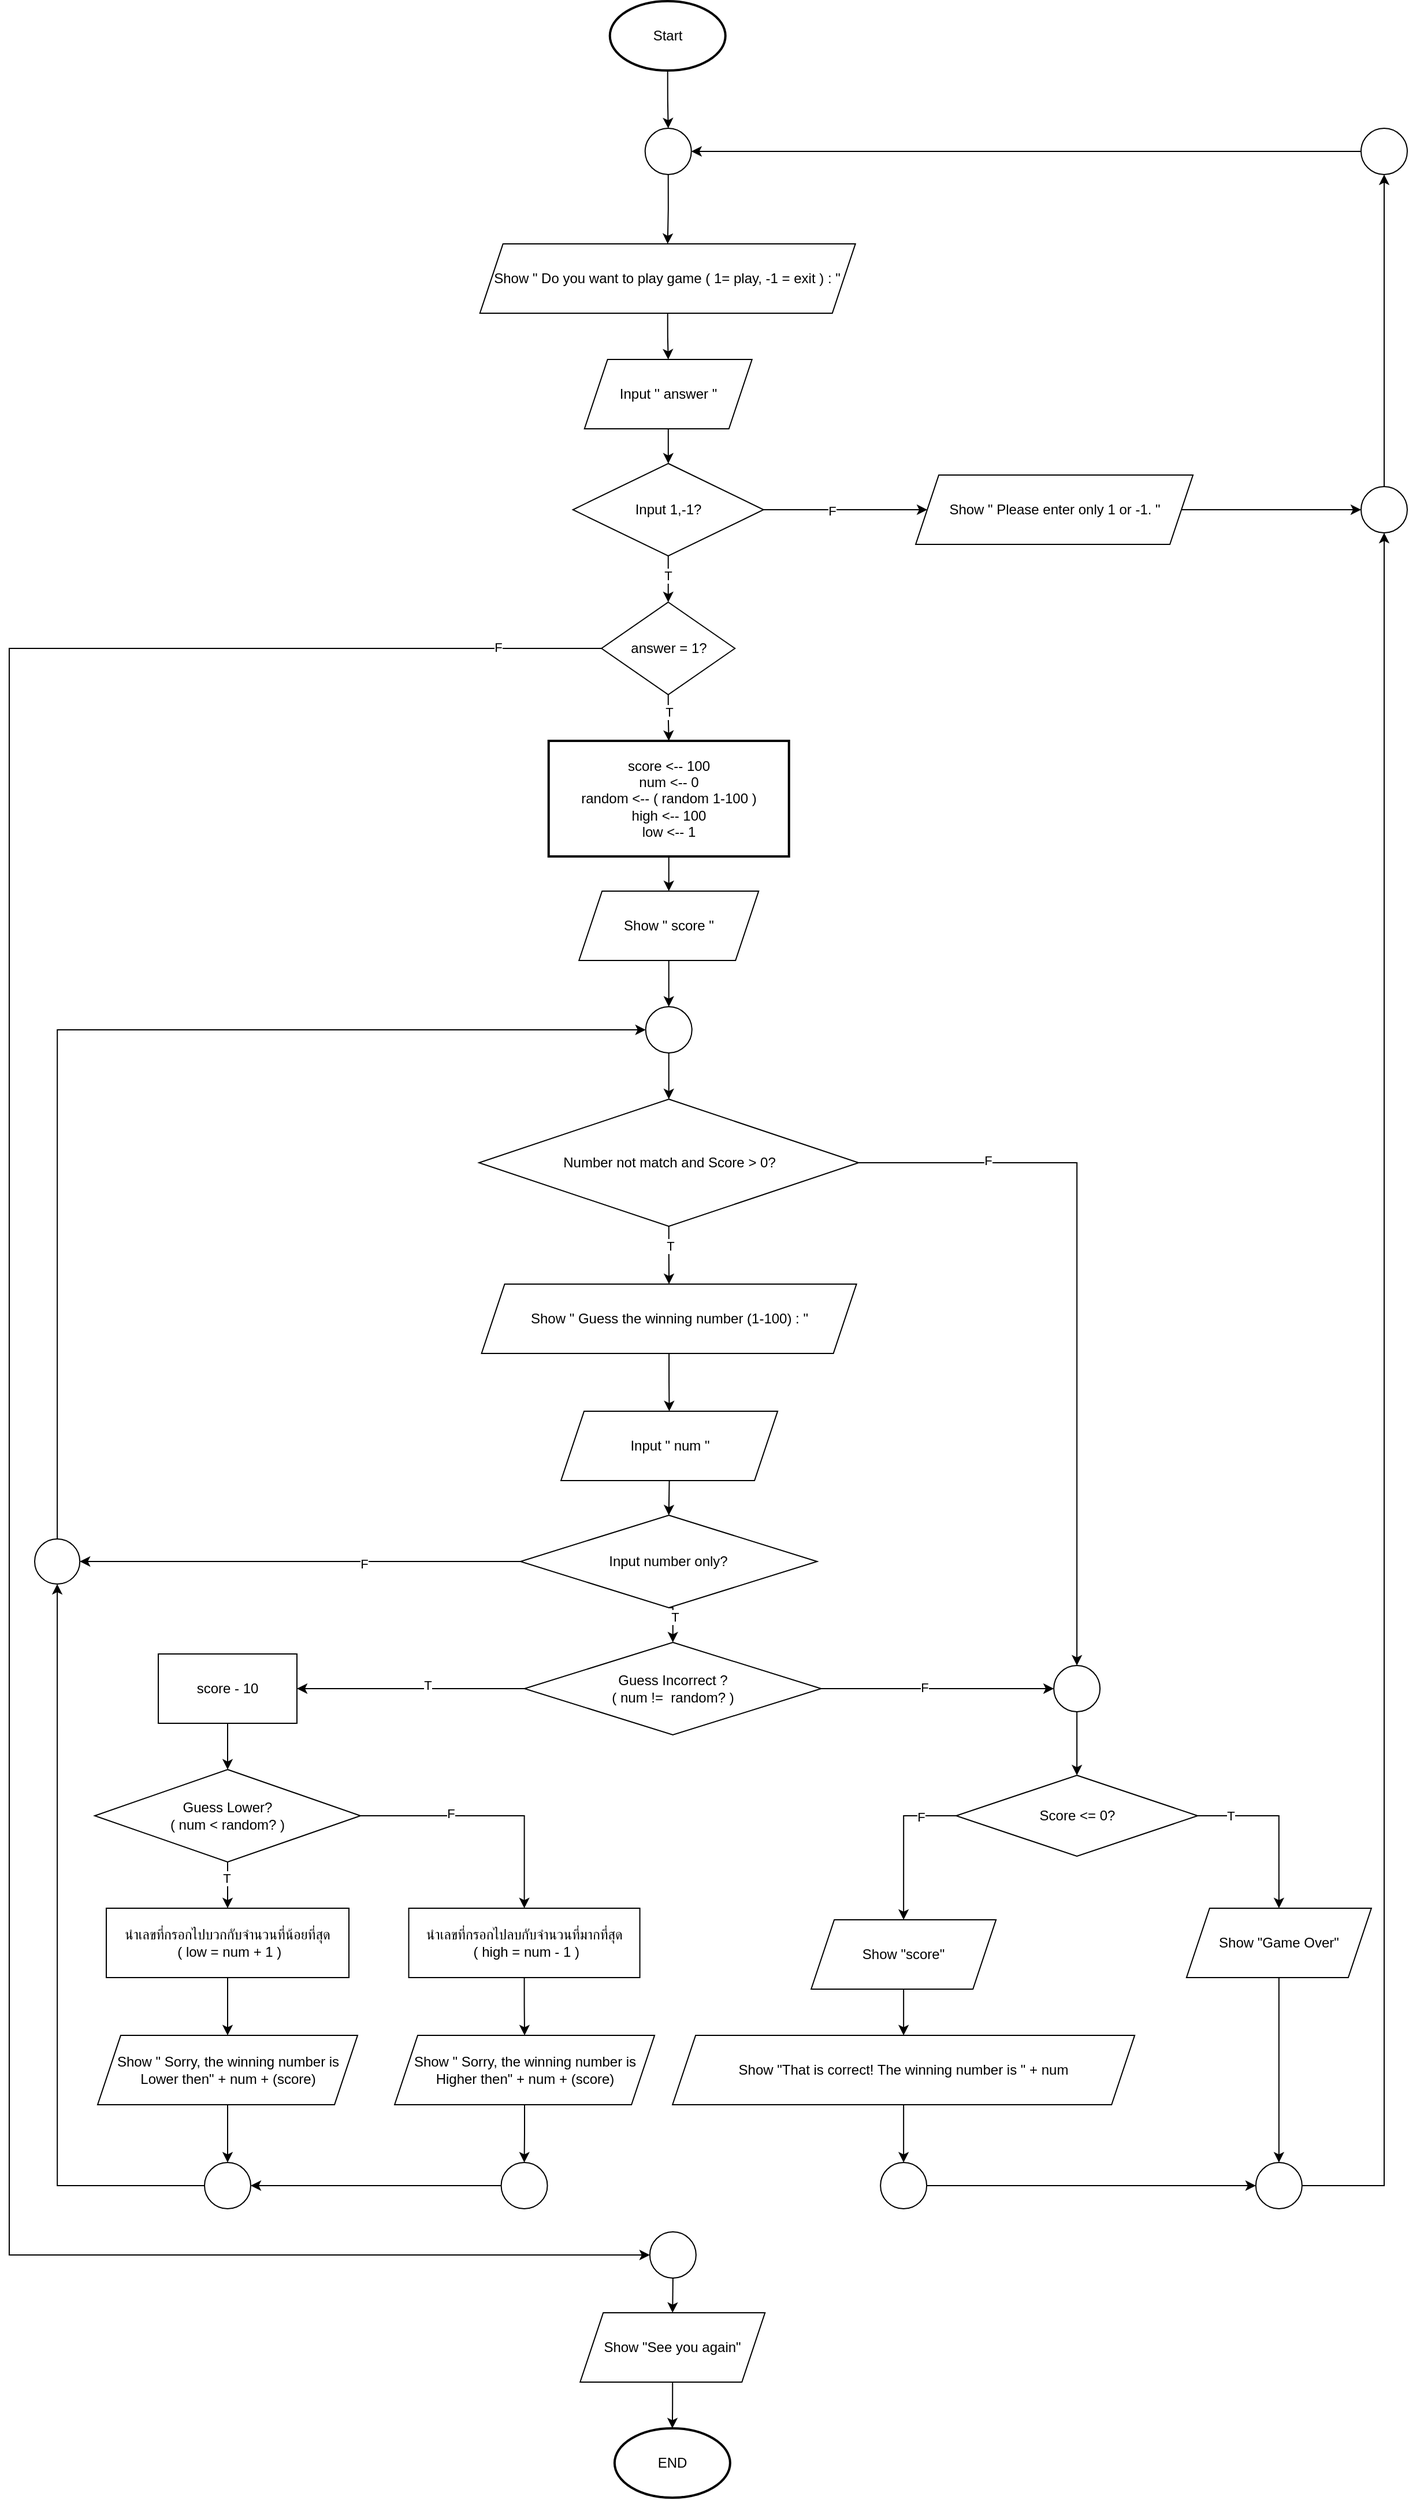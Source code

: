 <mxfile version="28.0.9">
  <diagram name="Page-1" id="gyHqfRNWhlYyquHfowcf">
    <mxGraphModel dx="5203" dy="2670" grid="1" gridSize="10" guides="1" tooltips="1" connect="1" arrows="1" fold="1" page="1" pageScale="1" pageWidth="850" pageHeight="1100" math="0" shadow="0">
      <root>
        <mxCell id="0" />
        <mxCell id="1" parent="0" />
        <mxCell id="5Q2ZlcSBfq5UgZv1uv7Q-28" style="edgeStyle=orthogonalEdgeStyle;rounded=0;orthogonalLoop=1;jettySize=auto;html=1;exitX=0.5;exitY=1;exitDx=0;exitDy=0;exitPerimeter=0;entryX=0.5;entryY=0;entryDx=0;entryDy=0;" edge="1" parent="1" source="mKWTCqy1p0THWrSncMru-3" target="5Q2ZlcSBfq5UgZv1uv7Q-35">
          <mxGeometry relative="1" as="geometry">
            <mxPoint x="-0.64" y="140.0" as="targetPoint" />
          </mxGeometry>
        </mxCell>
        <mxCell id="mKWTCqy1p0THWrSncMru-3" value="Start" style="strokeWidth=2;html=1;shape=mxgraph.flowchart.start_1;whiteSpace=wrap;" parent="1" vertex="1">
          <mxGeometry x="-50.14" y="30" width="100" height="60" as="geometry" />
        </mxCell>
        <mxCell id="5Q2ZlcSBfq5UgZv1uv7Q-3" style="edgeStyle=orthogonalEdgeStyle;rounded=0;orthogonalLoop=1;jettySize=auto;html=1;exitX=0.5;exitY=1;exitDx=0;exitDy=0;entryX=0.5;entryY=0;entryDx=0;entryDy=0;" edge="1" parent="1" source="mKWTCqy1p0THWrSncMru-4" target="mKWTCqy1p0THWrSncMru-16">
          <mxGeometry relative="1" as="geometry" />
        </mxCell>
        <mxCell id="mKWTCqy1p0THWrSncMru-4" value="score &amp;lt;-- 100&lt;div&gt;num &amp;lt;-- 0&lt;/div&gt;&lt;div&gt;random &amp;lt;-- ( random 1-100 )&lt;/div&gt;&lt;div&gt;high &amp;lt;-- 100&lt;/div&gt;&lt;div&gt;low &amp;lt;-- 1&lt;/div&gt;" style="whiteSpace=wrap;html=1;strokeWidth=2;" parent="1" vertex="1">
          <mxGeometry x="-103.14" y="670" width="208" height="100" as="geometry" />
        </mxCell>
        <mxCell id="mKWTCqy1p0THWrSncMru-76" style="edgeStyle=orthogonalEdgeStyle;rounded=0;orthogonalLoop=1;jettySize=auto;html=1;exitX=0.5;exitY=1;exitDx=0;exitDy=0;entryX=0.5;entryY=0;entryDx=0;entryDy=0;" parent="1" source="mKWTCqy1p0THWrSncMru-9" target="mKWTCqy1p0THWrSncMru-13" edge="1">
          <mxGeometry relative="1" as="geometry" />
        </mxCell>
        <mxCell id="mKWTCqy1p0THWrSncMru-9" value="Show &quot; Do you want to play game ( 1= play, -1 = exit ) : &quot;" style="shape=parallelogram;perimeter=parallelogramPerimeter;whiteSpace=wrap;html=1;fixedSize=1;" parent="1" vertex="1">
          <mxGeometry x="-162.64" y="240" width="325" height="60" as="geometry" />
        </mxCell>
        <mxCell id="mKWTCqy1p0THWrSncMru-70" value="" style="edgeStyle=orthogonalEdgeStyle;rounded=0;orthogonalLoop=1;jettySize=auto;html=1;" parent="1" source="mKWTCqy1p0THWrSncMru-13" target="mKWTCqy1p0THWrSncMru-69" edge="1">
          <mxGeometry relative="1" as="geometry" />
        </mxCell>
        <mxCell id="mKWTCqy1p0THWrSncMru-13" value="Input &#39;&#39; answer &quot;" style="shape=parallelogram;perimeter=parallelogramPerimeter;whiteSpace=wrap;html=1;fixedSize=1;" parent="1" vertex="1">
          <mxGeometry x="-72.14" y="340" width="145" height="60" as="geometry" />
        </mxCell>
        <mxCell id="5Q2ZlcSBfq5UgZv1uv7Q-2" style="edgeStyle=orthogonalEdgeStyle;rounded=0;orthogonalLoop=1;jettySize=auto;html=1;exitX=0.5;exitY=1;exitDx=0;exitDy=0;entryX=0.5;entryY=0;entryDx=0;entryDy=0;" edge="1" parent="1" source="mKWTCqy1p0THWrSncMru-14" target="mKWTCqy1p0THWrSncMru-4">
          <mxGeometry relative="1" as="geometry" />
        </mxCell>
        <mxCell id="5Q2ZlcSBfq5UgZv1uv7Q-51" value="T" style="edgeLabel;html=1;align=center;verticalAlign=middle;resizable=0;points=[];" vertex="1" connectable="0" parent="5Q2ZlcSBfq5UgZv1uv7Q-2">
          <mxGeometry x="-0.25" relative="1" as="geometry">
            <mxPoint as="offset" />
          </mxGeometry>
        </mxCell>
        <mxCell id="5Q2ZlcSBfq5UgZv1uv7Q-19" style="edgeStyle=orthogonalEdgeStyle;rounded=0;orthogonalLoop=1;jettySize=auto;html=1;exitX=0;exitY=0.5;exitDx=0;exitDy=0;entryX=0;entryY=0.5;entryDx=0;entryDy=0;" edge="1" parent="1" source="mKWTCqy1p0THWrSncMru-14" target="5Q2ZlcSBfq5UgZv1uv7Q-38">
          <mxGeometry relative="1" as="geometry">
            <mxPoint x="-510" y="1930" as="targetPoint" />
            <Array as="points">
              <mxPoint x="-570" y="590" />
              <mxPoint x="-570" y="1980" />
            </Array>
          </mxGeometry>
        </mxCell>
        <mxCell id="5Q2ZlcSBfq5UgZv1uv7Q-52" value="F" style="edgeLabel;html=1;align=center;verticalAlign=middle;resizable=0;points=[];" vertex="1" connectable="0" parent="5Q2ZlcSBfq5UgZv1uv7Q-19">
          <mxGeometry x="-0.927" y="-1" relative="1" as="geometry">
            <mxPoint as="offset" />
          </mxGeometry>
        </mxCell>
        <mxCell id="mKWTCqy1p0THWrSncMru-14" value="answer = 1?" style="rhombus;whiteSpace=wrap;html=1;" parent="1" vertex="1">
          <mxGeometry x="-57.39" y="550" width="115.5" height="80" as="geometry" />
        </mxCell>
        <mxCell id="5Q2ZlcSBfq5UgZv1uv7Q-8" value="" style="edgeStyle=orthogonalEdgeStyle;rounded=0;orthogonalLoop=1;jettySize=auto;html=1;" edge="1" parent="1" source="mKWTCqy1p0THWrSncMru-16" target="5Q2ZlcSBfq5UgZv1uv7Q-7">
          <mxGeometry relative="1" as="geometry" />
        </mxCell>
        <mxCell id="mKWTCqy1p0THWrSncMru-16" value="Show &quot; score &quot;" style="shape=parallelogram;perimeter=parallelogramPerimeter;whiteSpace=wrap;html=1;fixedSize=1;" parent="1" vertex="1">
          <mxGeometry x="-76.89" y="800" width="155.5" height="60" as="geometry" />
        </mxCell>
        <mxCell id="mKWTCqy1p0THWrSncMru-21" style="edgeStyle=orthogonalEdgeStyle;rounded=0;orthogonalLoop=1;jettySize=auto;html=1;exitX=0.5;exitY=1;exitDx=0;exitDy=0;entryX=0.5;entryY=0;entryDx=0;entryDy=0;" parent="1" source="5Q2ZlcSBfq5UgZv1uv7Q-4" target="mKWTCqy1p0THWrSncMru-20" edge="1">
          <mxGeometry relative="1" as="geometry">
            <mxPoint x="-6.21" y="1110" as="sourcePoint" />
          </mxGeometry>
        </mxCell>
        <mxCell id="5Q2ZlcSBfq5UgZv1uv7Q-50" value="T" style="edgeLabel;html=1;align=center;verticalAlign=middle;resizable=0;points=[];" vertex="1" connectable="0" parent="mKWTCqy1p0THWrSncMru-21">
          <mxGeometry x="-0.338" y="1" relative="1" as="geometry">
            <mxPoint as="offset" />
          </mxGeometry>
        </mxCell>
        <mxCell id="mKWTCqy1p0THWrSncMru-23" value="" style="edgeStyle=orthogonalEdgeStyle;rounded=0;orthogonalLoop=1;jettySize=auto;html=1;" parent="1" source="mKWTCqy1p0THWrSncMru-20" target="mKWTCqy1p0THWrSncMru-22" edge="1">
          <mxGeometry relative="1" as="geometry" />
        </mxCell>
        <mxCell id="mKWTCqy1p0THWrSncMru-20" value="Show &quot; Guess the winning number (1-100) : &quot;" style="shape=parallelogram;perimeter=parallelogramPerimeter;whiteSpace=wrap;html=1;fixedSize=1;" parent="1" vertex="1">
          <mxGeometry x="-161.21" y="1140" width="324.5" height="60" as="geometry" />
        </mxCell>
        <mxCell id="5Q2ZlcSBfq5UgZv1uv7Q-56" style="edgeStyle=orthogonalEdgeStyle;rounded=0;orthogonalLoop=1;jettySize=auto;html=1;exitX=0.5;exitY=1;exitDx=0;exitDy=0;entryX=0.5;entryY=0;entryDx=0;entryDy=0;" edge="1" parent="1" source="mKWTCqy1p0THWrSncMru-22" target="5Q2ZlcSBfq5UgZv1uv7Q-55">
          <mxGeometry relative="1" as="geometry" />
        </mxCell>
        <mxCell id="mKWTCqy1p0THWrSncMru-22" value="Input &quot; num &quot;" style="shape=parallelogram;perimeter=parallelogramPerimeter;whiteSpace=wrap;html=1;fixedSize=1;" parent="1" vertex="1">
          <mxGeometry x="-92.46" y="1250" width="187.5" height="60" as="geometry" />
        </mxCell>
        <mxCell id="mKWTCqy1p0THWrSncMru-27" value="" style="edgeStyle=orthogonalEdgeStyle;rounded=0;orthogonalLoop=1;jettySize=auto;html=1;exitX=0;exitY=0.5;exitDx=0;exitDy=0;" parent="1" source="mKWTCqy1p0THWrSncMru-24" target="mKWTCqy1p0THWrSncMru-26" edge="1">
          <mxGeometry relative="1" as="geometry">
            <mxPoint x="-189.01" y="1490" as="sourcePoint" />
          </mxGeometry>
        </mxCell>
        <mxCell id="5Q2ZlcSBfq5UgZv1uv7Q-45" value="T" style="edgeLabel;html=1;align=center;verticalAlign=middle;resizable=0;points=[];" vertex="1" connectable="0" parent="mKWTCqy1p0THWrSncMru-27">
          <mxGeometry x="-0.145" y="-3" relative="1" as="geometry">
            <mxPoint as="offset" />
          </mxGeometry>
        </mxCell>
        <mxCell id="5Q2ZlcSBfq5UgZv1uv7Q-14" value="" style="edgeStyle=orthogonalEdgeStyle;rounded=0;orthogonalLoop=1;jettySize=auto;html=1;" edge="1" parent="1" source="mKWTCqy1p0THWrSncMru-24" target="5Q2ZlcSBfq5UgZv1uv7Q-13">
          <mxGeometry relative="1" as="geometry" />
        </mxCell>
        <mxCell id="5Q2ZlcSBfq5UgZv1uv7Q-46" value="F" style="edgeLabel;html=1;align=center;verticalAlign=middle;resizable=0;points=[];" vertex="1" connectable="0" parent="5Q2ZlcSBfq5UgZv1uv7Q-14">
          <mxGeometry x="-0.109" y="1" relative="1" as="geometry">
            <mxPoint as="offset" />
          </mxGeometry>
        </mxCell>
        <mxCell id="mKWTCqy1p0THWrSncMru-24" value="Guess Incorrect ?&lt;div&gt;( num !=&amp;nbsp; random? )&lt;/div&gt;" style="rhombus;whiteSpace=wrap;html=1;" parent="1" vertex="1">
          <mxGeometry x="-124.02" y="1450" width="256.75" height="80" as="geometry" />
        </mxCell>
        <mxCell id="mKWTCqy1p0THWrSncMru-29" value="" style="edgeStyle=orthogonalEdgeStyle;rounded=0;orthogonalLoop=1;jettySize=auto;html=1;" parent="1" source="mKWTCqy1p0THWrSncMru-26" target="mKWTCqy1p0THWrSncMru-28" edge="1">
          <mxGeometry relative="1" as="geometry" />
        </mxCell>
        <mxCell id="mKWTCqy1p0THWrSncMru-26" value="&lt;div&gt;&lt;span style=&quot;background-color: transparent; color: light-dark(rgb(0, 0, 0), rgb(255, 255, 255));&quot;&gt;score - 10&lt;/span&gt;&lt;/div&gt;" style="whiteSpace=wrap;html=1;" parent="1" vertex="1">
          <mxGeometry x="-440.995" y="1460" width="120" height="60" as="geometry" />
        </mxCell>
        <mxCell id="mKWTCqy1p0THWrSncMru-40" value="" style="edgeStyle=orthogonalEdgeStyle;rounded=0;orthogonalLoop=1;jettySize=auto;html=1;" parent="1" source="mKWTCqy1p0THWrSncMru-28" target="mKWTCqy1p0THWrSncMru-39" edge="1">
          <mxGeometry relative="1" as="geometry" />
        </mxCell>
        <mxCell id="mKWTCqy1p0THWrSncMru-43" value="F" style="edgeLabel;html=1;align=center;verticalAlign=middle;resizable=0;points=[];" parent="mKWTCqy1p0THWrSncMru-40" vertex="1" connectable="0">
          <mxGeometry x="-0.297" y="2" relative="1" as="geometry">
            <mxPoint as="offset" />
          </mxGeometry>
        </mxCell>
        <mxCell id="mKWTCqy1p0THWrSncMru-49" style="edgeStyle=orthogonalEdgeStyle;rounded=0;orthogonalLoop=1;jettySize=auto;html=1;exitX=0.5;exitY=1;exitDx=0;exitDy=0;entryX=0.5;entryY=0;entryDx=0;entryDy=0;" parent="1" source="mKWTCqy1p0THWrSncMru-28" target="mKWTCqy1p0THWrSncMru-41" edge="1">
          <mxGeometry relative="1" as="geometry" />
        </mxCell>
        <mxCell id="mKWTCqy1p0THWrSncMru-50" value="T" style="edgeLabel;html=1;align=center;verticalAlign=middle;resizable=0;points=[];" parent="mKWTCqy1p0THWrSncMru-49" vertex="1" connectable="0">
          <mxGeometry x="-0.333" y="-1" relative="1" as="geometry">
            <mxPoint as="offset" />
          </mxGeometry>
        </mxCell>
        <mxCell id="mKWTCqy1p0THWrSncMru-28" value="Guess Lower?&lt;div&gt;( num &amp;lt; random? )&lt;/div&gt;" style="rhombus;whiteSpace=wrap;html=1;" parent="1" vertex="1">
          <mxGeometry x="-496.0" y="1560" width="230" height="80" as="geometry" />
        </mxCell>
        <mxCell id="mKWTCqy1p0THWrSncMru-34" value="" style="edgeStyle=orthogonalEdgeStyle;rounded=0;orthogonalLoop=1;jettySize=auto;html=1;" parent="1" source="mKWTCqy1p0THWrSncMru-30" target="mKWTCqy1p0THWrSncMru-33" edge="1">
          <mxGeometry relative="1" as="geometry" />
        </mxCell>
        <mxCell id="mKWTCqy1p0THWrSncMru-30" value="Show &quot;score&quot;" style="shape=parallelogram;perimeter=parallelogramPerimeter;whiteSpace=wrap;html=1;fixedSize=1;" parent="1" vertex="1">
          <mxGeometry x="124.07" y="1690" width="160" height="60" as="geometry" />
        </mxCell>
        <mxCell id="5Q2ZlcSBfq5UgZv1uv7Q-23" style="edgeStyle=orthogonalEdgeStyle;rounded=0;orthogonalLoop=1;jettySize=auto;html=1;exitX=0.5;exitY=1;exitDx=0;exitDy=0;entryX=0.5;entryY=0;entryDx=0;entryDy=0;" edge="1" parent="1" source="mKWTCqy1p0THWrSncMru-33" target="5Q2ZlcSBfq5UgZv1uv7Q-22">
          <mxGeometry relative="1" as="geometry" />
        </mxCell>
        <mxCell id="mKWTCqy1p0THWrSncMru-33" value="Show &quot;That is correct! The winning number is &quot; + num" style="shape=parallelogram;perimeter=parallelogramPerimeter;whiteSpace=wrap;html=1;fixedSize=1;" parent="1" vertex="1">
          <mxGeometry x="4.07" y="1790" width="400" height="60" as="geometry" />
        </mxCell>
        <mxCell id="mKWTCqy1p0THWrSncMru-48" style="edgeStyle=orthogonalEdgeStyle;rounded=0;orthogonalLoop=1;jettySize=auto;html=1;exitX=0.5;exitY=1;exitDx=0;exitDy=0;entryX=0.5;entryY=0;entryDx=0;entryDy=0;" parent="1" source="mKWTCqy1p0THWrSncMru-39" target="mKWTCqy1p0THWrSncMru-47" edge="1">
          <mxGeometry relative="1" as="geometry" />
        </mxCell>
        <mxCell id="mKWTCqy1p0THWrSncMru-39" value="&lt;div&gt;นำเลขที่กรอกไปลบกับจำนวนที่มากที่สุด&lt;/div&gt;&amp;nbsp;( high = num - 1 )" style="whiteSpace=wrap;html=1;" parent="1" vertex="1">
          <mxGeometry x="-224.22" y="1680" width="200" height="60" as="geometry" />
        </mxCell>
        <mxCell id="mKWTCqy1p0THWrSncMru-46" style="edgeStyle=orthogonalEdgeStyle;rounded=0;orthogonalLoop=1;jettySize=auto;html=1;exitX=0.5;exitY=1;exitDx=0;exitDy=0;entryX=0.5;entryY=0;entryDx=0;entryDy=0;" parent="1" source="mKWTCqy1p0THWrSncMru-41" target="mKWTCqy1p0THWrSncMru-45" edge="1">
          <mxGeometry relative="1" as="geometry" />
        </mxCell>
        <mxCell id="mKWTCqy1p0THWrSncMru-41" value="&lt;div&gt;นำเลขที่กรอกไปบวกกับจำนวนที่น้อยที่สุด&lt;/div&gt;&amp;nbsp;( low = num + 1 )" style="whiteSpace=wrap;html=1;" parent="1" vertex="1">
          <mxGeometry x="-486.0" y="1680" width="210" height="60" as="geometry" />
        </mxCell>
        <mxCell id="mKWTCqy1p0THWrSncMru-54" style="edgeStyle=orthogonalEdgeStyle;rounded=0;orthogonalLoop=1;jettySize=auto;html=1;exitX=0.5;exitY=1;exitDx=0;exitDy=0;entryX=0.5;entryY=0;entryDx=0;entryDy=0;" parent="1" source="mKWTCqy1p0THWrSncMru-45" target="mKWTCqy1p0THWrSncMru-53" edge="1">
          <mxGeometry relative="1" as="geometry" />
        </mxCell>
        <mxCell id="mKWTCqy1p0THWrSncMru-45" value="Show &quot; Sorry, the winning number is Lower then&quot; + num + (score)" style="shape=parallelogram;perimeter=parallelogramPerimeter;whiteSpace=wrap;html=1;fixedSize=1;" parent="1" vertex="1">
          <mxGeometry x="-493.5" y="1790" width="225" height="60" as="geometry" />
        </mxCell>
        <mxCell id="mKWTCqy1p0THWrSncMru-52" value="" style="edgeStyle=orthogonalEdgeStyle;rounded=0;orthogonalLoop=1;jettySize=auto;html=1;" parent="1" source="mKWTCqy1p0THWrSncMru-47" target="mKWTCqy1p0THWrSncMru-51" edge="1">
          <mxGeometry relative="1" as="geometry" />
        </mxCell>
        <mxCell id="mKWTCqy1p0THWrSncMru-47" value="Show &quot; Sorry, the winning number is Higher then&quot; + num + (score)" style="shape=parallelogram;perimeter=parallelogramPerimeter;whiteSpace=wrap;html=1;fixedSize=1;" parent="1" vertex="1">
          <mxGeometry x="-236.47" y="1790" width="225" height="60" as="geometry" />
        </mxCell>
        <mxCell id="mKWTCqy1p0THWrSncMru-55" style="edgeStyle=orthogonalEdgeStyle;rounded=0;orthogonalLoop=1;jettySize=auto;html=1;exitX=0;exitY=0.5;exitDx=0;exitDy=0;entryX=1;entryY=0.5;entryDx=0;entryDy=0;" parent="1" source="mKWTCqy1p0THWrSncMru-51" target="mKWTCqy1p0THWrSncMru-53" edge="1">
          <mxGeometry relative="1" as="geometry" />
        </mxCell>
        <mxCell id="mKWTCqy1p0THWrSncMru-51" value="" style="ellipse;whiteSpace=wrap;html=1;" parent="1" vertex="1">
          <mxGeometry x="-144.22" y="1900" width="40" height="40" as="geometry" />
        </mxCell>
        <mxCell id="5Q2ZlcSBfq5UgZv1uv7Q-60" style="edgeStyle=orthogonalEdgeStyle;rounded=0;orthogonalLoop=1;jettySize=auto;html=1;exitX=0;exitY=0.5;exitDx=0;exitDy=0;entryX=0.5;entryY=1;entryDx=0;entryDy=0;" edge="1" parent="1" source="mKWTCqy1p0THWrSncMru-53" target="5Q2ZlcSBfq5UgZv1uv7Q-58">
          <mxGeometry relative="1" as="geometry" />
        </mxCell>
        <mxCell id="mKWTCqy1p0THWrSncMru-53" value="" style="ellipse;whiteSpace=wrap;html=1;" parent="1" vertex="1">
          <mxGeometry x="-401.0" y="1900" width="40" height="40" as="geometry" />
        </mxCell>
        <mxCell id="5Q2ZlcSBfq5UgZv1uv7Q-1" style="edgeStyle=orthogonalEdgeStyle;rounded=0;orthogonalLoop=1;jettySize=auto;html=1;exitX=0.5;exitY=1;exitDx=0;exitDy=0;entryX=0.5;entryY=0;entryDx=0;entryDy=0;" edge="1" parent="1" source="mKWTCqy1p0THWrSncMru-69" target="mKWTCqy1p0THWrSncMru-14">
          <mxGeometry relative="1" as="geometry" />
        </mxCell>
        <mxCell id="5Q2ZlcSBfq5UgZv1uv7Q-53" value="T" style="edgeLabel;html=1;align=center;verticalAlign=middle;resizable=0;points=[];" vertex="1" connectable="0" parent="5Q2ZlcSBfq5UgZv1uv7Q-1">
          <mxGeometry x="-0.164" y="-1" relative="1" as="geometry">
            <mxPoint as="offset" />
          </mxGeometry>
        </mxCell>
        <mxCell id="5Q2ZlcSBfq5UgZv1uv7Q-29" style="edgeStyle=orthogonalEdgeStyle;rounded=0;orthogonalLoop=1;jettySize=auto;html=1;exitX=1;exitY=0.5;exitDx=0;exitDy=0;entryX=0;entryY=0.5;entryDx=0;entryDy=0;" edge="1" parent="1" source="mKWTCqy1p0THWrSncMru-69" target="mKWTCqy1p0THWrSncMru-72">
          <mxGeometry relative="1" as="geometry" />
        </mxCell>
        <mxCell id="5Q2ZlcSBfq5UgZv1uv7Q-54" value="F" style="edgeLabel;html=1;align=center;verticalAlign=middle;resizable=0;points=[];" vertex="1" connectable="0" parent="5Q2ZlcSBfq5UgZv1uv7Q-29">
          <mxGeometry x="-0.168" y="-1" relative="1" as="geometry">
            <mxPoint as="offset" />
          </mxGeometry>
        </mxCell>
        <mxCell id="mKWTCqy1p0THWrSncMru-69" value="Input 1,-1?" style="rhombus;whiteSpace=wrap;html=1;" parent="1" vertex="1">
          <mxGeometry x="-82.14" y="430" width="165" height="80" as="geometry" />
        </mxCell>
        <mxCell id="5Q2ZlcSBfq5UgZv1uv7Q-31" style="edgeStyle=orthogonalEdgeStyle;rounded=0;orthogonalLoop=1;jettySize=auto;html=1;exitX=1;exitY=0.5;exitDx=0;exitDy=0;entryX=0;entryY=0.5;entryDx=0;entryDy=0;" edge="1" parent="1" source="mKWTCqy1p0THWrSncMru-72" target="5Q2ZlcSBfq5UgZv1uv7Q-30">
          <mxGeometry relative="1" as="geometry" />
        </mxCell>
        <mxCell id="mKWTCqy1p0THWrSncMru-72" value="Show &quot; Please enter only 1 or -1. &quot;" style="shape=parallelogram;perimeter=parallelogramPerimeter;whiteSpace=wrap;html=1;fixedSize=1;" parent="1" vertex="1">
          <mxGeometry x="214.53" y="440" width="240" height="60" as="geometry" />
        </mxCell>
        <mxCell id="5Q2ZlcSBfq5UgZv1uv7Q-15" style="edgeStyle=orthogonalEdgeStyle;rounded=0;orthogonalLoop=1;jettySize=auto;html=1;exitX=1;exitY=0.5;exitDx=0;exitDy=0;entryX=0.5;entryY=0;entryDx=0;entryDy=0;" edge="1" parent="1" source="5Q2ZlcSBfq5UgZv1uv7Q-4" target="5Q2ZlcSBfq5UgZv1uv7Q-13">
          <mxGeometry relative="1" as="geometry" />
        </mxCell>
        <mxCell id="5Q2ZlcSBfq5UgZv1uv7Q-49" value="F" style="edgeLabel;html=1;align=center;verticalAlign=middle;resizable=0;points=[];" vertex="1" connectable="0" parent="5Q2ZlcSBfq5UgZv1uv7Q-15">
          <mxGeometry x="-0.641" y="2" relative="1" as="geometry">
            <mxPoint as="offset" />
          </mxGeometry>
        </mxCell>
        <mxCell id="5Q2ZlcSBfq5UgZv1uv7Q-4" value="Number not match and Score &amp;gt; 0?" style="rhombus;whiteSpace=wrap;html=1;" vertex="1" parent="1">
          <mxGeometry x="-163.4" y="980" width="328.52" height="110" as="geometry" />
        </mxCell>
        <mxCell id="5Q2ZlcSBfq5UgZv1uv7Q-9" style="edgeStyle=orthogonalEdgeStyle;rounded=0;orthogonalLoop=1;jettySize=auto;html=1;exitX=0.5;exitY=1;exitDx=0;exitDy=0;entryX=0.5;entryY=0;entryDx=0;entryDy=0;" edge="1" parent="1" source="5Q2ZlcSBfq5UgZv1uv7Q-7" target="5Q2ZlcSBfq5UgZv1uv7Q-4">
          <mxGeometry relative="1" as="geometry" />
        </mxCell>
        <mxCell id="5Q2ZlcSBfq5UgZv1uv7Q-7" value="" style="ellipse;whiteSpace=wrap;html=1;" vertex="1" parent="1">
          <mxGeometry x="-19.14" y="900" width="40" height="40" as="geometry" />
        </mxCell>
        <mxCell id="5Q2ZlcSBfq5UgZv1uv7Q-17" style="edgeStyle=orthogonalEdgeStyle;rounded=0;orthogonalLoop=1;jettySize=auto;html=1;exitX=0;exitY=0.5;exitDx=0;exitDy=0;entryX=0.5;entryY=0;entryDx=0;entryDy=0;" edge="1" parent="1" source="5Q2ZlcSBfq5UgZv1uv7Q-11" target="mKWTCqy1p0THWrSncMru-30">
          <mxGeometry relative="1" as="geometry" />
        </mxCell>
        <mxCell id="5Q2ZlcSBfq5UgZv1uv7Q-47" value="F" style="edgeLabel;html=1;align=center;verticalAlign=middle;resizable=0;points=[];" vertex="1" connectable="0" parent="5Q2ZlcSBfq5UgZv1uv7Q-17">
          <mxGeometry x="-0.543" y="1" relative="1" as="geometry">
            <mxPoint as="offset" />
          </mxGeometry>
        </mxCell>
        <mxCell id="5Q2ZlcSBfq5UgZv1uv7Q-21" style="edgeStyle=orthogonalEdgeStyle;rounded=0;orthogonalLoop=1;jettySize=auto;html=1;exitX=1;exitY=0.5;exitDx=0;exitDy=0;entryX=0.5;entryY=0;entryDx=0;entryDy=0;" edge="1" parent="1" source="5Q2ZlcSBfq5UgZv1uv7Q-11" target="5Q2ZlcSBfq5UgZv1uv7Q-20">
          <mxGeometry relative="1" as="geometry" />
        </mxCell>
        <mxCell id="5Q2ZlcSBfq5UgZv1uv7Q-48" value="T" style="edgeLabel;html=1;align=center;verticalAlign=middle;resizable=0;points=[];" vertex="1" connectable="0" parent="5Q2ZlcSBfq5UgZv1uv7Q-21">
          <mxGeometry x="-0.628" relative="1" as="geometry">
            <mxPoint as="offset" />
          </mxGeometry>
        </mxCell>
        <mxCell id="5Q2ZlcSBfq5UgZv1uv7Q-11" value="Score &amp;lt;= 0?" style="rhombus;whiteSpace=wrap;html=1;" vertex="1" parent="1">
          <mxGeometry x="249.54" y="1565" width="209.06" height="70" as="geometry" />
        </mxCell>
        <mxCell id="5Q2ZlcSBfq5UgZv1uv7Q-16" style="edgeStyle=orthogonalEdgeStyle;rounded=0;orthogonalLoop=1;jettySize=auto;html=1;exitX=0.5;exitY=1;exitDx=0;exitDy=0;entryX=0.5;entryY=0;entryDx=0;entryDy=0;" edge="1" parent="1" source="5Q2ZlcSBfq5UgZv1uv7Q-13" target="5Q2ZlcSBfq5UgZv1uv7Q-11">
          <mxGeometry relative="1" as="geometry" />
        </mxCell>
        <mxCell id="5Q2ZlcSBfq5UgZv1uv7Q-13" value="" style="ellipse;whiteSpace=wrap;html=1;" vertex="1" parent="1">
          <mxGeometry x="334.07" y="1470" width="40" height="40" as="geometry" />
        </mxCell>
        <mxCell id="5Q2ZlcSBfq5UgZv1uv7Q-25" style="edgeStyle=orthogonalEdgeStyle;rounded=0;orthogonalLoop=1;jettySize=auto;html=1;exitX=0.5;exitY=1;exitDx=0;exitDy=0;entryX=0.5;entryY=0;entryDx=0;entryDy=0;" edge="1" parent="1" source="5Q2ZlcSBfq5UgZv1uv7Q-20" target="5Q2ZlcSBfq5UgZv1uv7Q-24">
          <mxGeometry relative="1" as="geometry" />
        </mxCell>
        <mxCell id="5Q2ZlcSBfq5UgZv1uv7Q-20" value="Show &quot;Game Over&quot;" style="shape=parallelogram;perimeter=parallelogramPerimeter;whiteSpace=wrap;html=1;fixedSize=1;" vertex="1" parent="1">
          <mxGeometry x="448.93" y="1680" width="160" height="60" as="geometry" />
        </mxCell>
        <mxCell id="5Q2ZlcSBfq5UgZv1uv7Q-26" style="edgeStyle=orthogonalEdgeStyle;rounded=0;orthogonalLoop=1;jettySize=auto;html=1;exitX=1;exitY=0.5;exitDx=0;exitDy=0;entryX=0;entryY=0.5;entryDx=0;entryDy=0;" edge="1" parent="1" source="5Q2ZlcSBfq5UgZv1uv7Q-22" target="5Q2ZlcSBfq5UgZv1uv7Q-24">
          <mxGeometry relative="1" as="geometry" />
        </mxCell>
        <mxCell id="5Q2ZlcSBfq5UgZv1uv7Q-22" value="" style="ellipse;whiteSpace=wrap;html=1;" vertex="1" parent="1">
          <mxGeometry x="184.07" y="1900" width="40" height="40" as="geometry" />
        </mxCell>
        <mxCell id="5Q2ZlcSBfq5UgZv1uv7Q-27" style="edgeStyle=orthogonalEdgeStyle;rounded=0;orthogonalLoop=1;jettySize=auto;html=1;exitX=1;exitY=0.5;exitDx=0;exitDy=0;entryX=0.5;entryY=1;entryDx=0;entryDy=0;" edge="1" parent="1" source="5Q2ZlcSBfq5UgZv1uv7Q-24" target="5Q2ZlcSBfq5UgZv1uv7Q-30">
          <mxGeometry relative="1" as="geometry">
            <mxPoint x="380" y="390" as="targetPoint" />
            <Array as="points">
              <mxPoint x="620" y="1920" />
            </Array>
          </mxGeometry>
        </mxCell>
        <mxCell id="5Q2ZlcSBfq5UgZv1uv7Q-24" value="" style="ellipse;whiteSpace=wrap;html=1;" vertex="1" parent="1">
          <mxGeometry x="508.93" y="1900" width="40" height="40" as="geometry" />
        </mxCell>
        <mxCell id="5Q2ZlcSBfq5UgZv1uv7Q-34" style="edgeStyle=orthogonalEdgeStyle;rounded=0;orthogonalLoop=1;jettySize=auto;html=1;exitX=0.5;exitY=0;exitDx=0;exitDy=0;entryX=0.5;entryY=1;entryDx=0;entryDy=0;" edge="1" parent="1" source="5Q2ZlcSBfq5UgZv1uv7Q-30" target="5Q2ZlcSBfq5UgZv1uv7Q-33">
          <mxGeometry relative="1" as="geometry" />
        </mxCell>
        <mxCell id="5Q2ZlcSBfq5UgZv1uv7Q-30" value="" style="ellipse;whiteSpace=wrap;html=1;" vertex="1" parent="1">
          <mxGeometry x="600" y="450" width="40" height="40" as="geometry" />
        </mxCell>
        <mxCell id="5Q2ZlcSBfq5UgZv1uv7Q-37" style="edgeStyle=orthogonalEdgeStyle;rounded=0;orthogonalLoop=1;jettySize=auto;html=1;exitX=0;exitY=0.5;exitDx=0;exitDy=0;entryX=1;entryY=0.5;entryDx=0;entryDy=0;" edge="1" parent="1" source="5Q2ZlcSBfq5UgZv1uv7Q-33" target="5Q2ZlcSBfq5UgZv1uv7Q-35">
          <mxGeometry relative="1" as="geometry" />
        </mxCell>
        <mxCell id="5Q2ZlcSBfq5UgZv1uv7Q-33" value="" style="ellipse;whiteSpace=wrap;html=1;" vertex="1" parent="1">
          <mxGeometry x="600" y="140" width="40" height="40" as="geometry" />
        </mxCell>
        <mxCell id="5Q2ZlcSBfq5UgZv1uv7Q-36" style="edgeStyle=orthogonalEdgeStyle;rounded=0;orthogonalLoop=1;jettySize=auto;html=1;exitX=0.5;exitY=1;exitDx=0;exitDy=0;entryX=0.5;entryY=0;entryDx=0;entryDy=0;" edge="1" parent="1" source="5Q2ZlcSBfq5UgZv1uv7Q-35" target="mKWTCqy1p0THWrSncMru-9">
          <mxGeometry relative="1" as="geometry" />
        </mxCell>
        <mxCell id="5Q2ZlcSBfq5UgZv1uv7Q-35" value="" style="ellipse;whiteSpace=wrap;html=1;" vertex="1" parent="1">
          <mxGeometry x="-19.64" y="140" width="40" height="40" as="geometry" />
        </mxCell>
        <mxCell id="5Q2ZlcSBfq5UgZv1uv7Q-40" style="edgeStyle=orthogonalEdgeStyle;rounded=0;orthogonalLoop=1;jettySize=auto;html=1;exitX=0.5;exitY=1;exitDx=0;exitDy=0;entryX=0.5;entryY=0;entryDx=0;entryDy=0;" edge="1" parent="1" source="5Q2ZlcSBfq5UgZv1uv7Q-38" target="5Q2ZlcSBfq5UgZv1uv7Q-39">
          <mxGeometry relative="1" as="geometry" />
        </mxCell>
        <mxCell id="5Q2ZlcSBfq5UgZv1uv7Q-38" value="" style="ellipse;whiteSpace=wrap;html=1;" vertex="1" parent="1">
          <mxGeometry x="-15.57" y="1960" width="40" height="40" as="geometry" />
        </mxCell>
        <mxCell id="5Q2ZlcSBfq5UgZv1uv7Q-39" value="Show &quot;See you again&quot;" style="shape=parallelogram;perimeter=parallelogramPerimeter;whiteSpace=wrap;html=1;fixedSize=1;" vertex="1" parent="1">
          <mxGeometry x="-75.89" y="2030" width="160" height="60" as="geometry" />
        </mxCell>
        <mxCell id="5Q2ZlcSBfq5UgZv1uv7Q-43" value="END" style="strokeWidth=2;html=1;shape=mxgraph.flowchart.start_1;whiteSpace=wrap;" vertex="1" parent="1">
          <mxGeometry x="-46.07" y="2130" width="100" height="60" as="geometry" />
        </mxCell>
        <mxCell id="5Q2ZlcSBfq5UgZv1uv7Q-44" style="edgeStyle=orthogonalEdgeStyle;rounded=0;orthogonalLoop=1;jettySize=auto;html=1;exitX=0.5;exitY=1;exitDx=0;exitDy=0;entryX=0.5;entryY=0;entryDx=0;entryDy=0;entryPerimeter=0;" edge="1" parent="1" source="5Q2ZlcSBfq5UgZv1uv7Q-39" target="5Q2ZlcSBfq5UgZv1uv7Q-43">
          <mxGeometry relative="1" as="geometry" />
        </mxCell>
        <mxCell id="5Q2ZlcSBfq5UgZv1uv7Q-57" style="edgeStyle=orthogonalEdgeStyle;rounded=0;orthogonalLoop=1;jettySize=auto;html=1;exitX=0.5;exitY=1;exitDx=0;exitDy=0;entryX=0.5;entryY=0;entryDx=0;entryDy=0;" edge="1" parent="1" source="5Q2ZlcSBfq5UgZv1uv7Q-55" target="mKWTCqy1p0THWrSncMru-24">
          <mxGeometry relative="1" as="geometry" />
        </mxCell>
        <mxCell id="5Q2ZlcSBfq5UgZv1uv7Q-63" value="T" style="edgeLabel;html=1;align=center;verticalAlign=middle;resizable=0;points=[];" vertex="1" connectable="0" parent="5Q2ZlcSBfq5UgZv1uv7Q-57">
          <mxGeometry x="-0.328" y="1" relative="1" as="geometry">
            <mxPoint as="offset" />
          </mxGeometry>
        </mxCell>
        <mxCell id="5Q2ZlcSBfq5UgZv1uv7Q-59" value="" style="edgeStyle=orthogonalEdgeStyle;rounded=0;orthogonalLoop=1;jettySize=auto;html=1;" edge="1" parent="1" source="5Q2ZlcSBfq5UgZv1uv7Q-55" target="5Q2ZlcSBfq5UgZv1uv7Q-58">
          <mxGeometry relative="1" as="geometry" />
        </mxCell>
        <mxCell id="5Q2ZlcSBfq5UgZv1uv7Q-62" value="F" style="edgeLabel;html=1;align=center;verticalAlign=middle;resizable=0;points=[];" vertex="1" connectable="0" parent="5Q2ZlcSBfq5UgZv1uv7Q-59">
          <mxGeometry x="-0.286" y="2" relative="1" as="geometry">
            <mxPoint as="offset" />
          </mxGeometry>
        </mxCell>
        <mxCell id="5Q2ZlcSBfq5UgZv1uv7Q-55" value="Input number only?" style="rhombus;whiteSpace=wrap;html=1;" vertex="1" parent="1">
          <mxGeometry x="-127.52" y="1340" width="256.75" height="80" as="geometry" />
        </mxCell>
        <mxCell id="5Q2ZlcSBfq5UgZv1uv7Q-61" style="edgeStyle=orthogonalEdgeStyle;rounded=0;orthogonalLoop=1;jettySize=auto;html=1;exitX=0.5;exitY=0;exitDx=0;exitDy=0;entryX=0;entryY=0.5;entryDx=0;entryDy=0;" edge="1" parent="1" source="5Q2ZlcSBfq5UgZv1uv7Q-58" target="5Q2ZlcSBfq5UgZv1uv7Q-7">
          <mxGeometry relative="1" as="geometry" />
        </mxCell>
        <mxCell id="5Q2ZlcSBfq5UgZv1uv7Q-58" value="" style="ellipse;whiteSpace=wrap;html=1;" vertex="1" parent="1">
          <mxGeometry x="-548" y="1360.44" width="39.11" height="39.11" as="geometry" />
        </mxCell>
      </root>
    </mxGraphModel>
  </diagram>
</mxfile>
